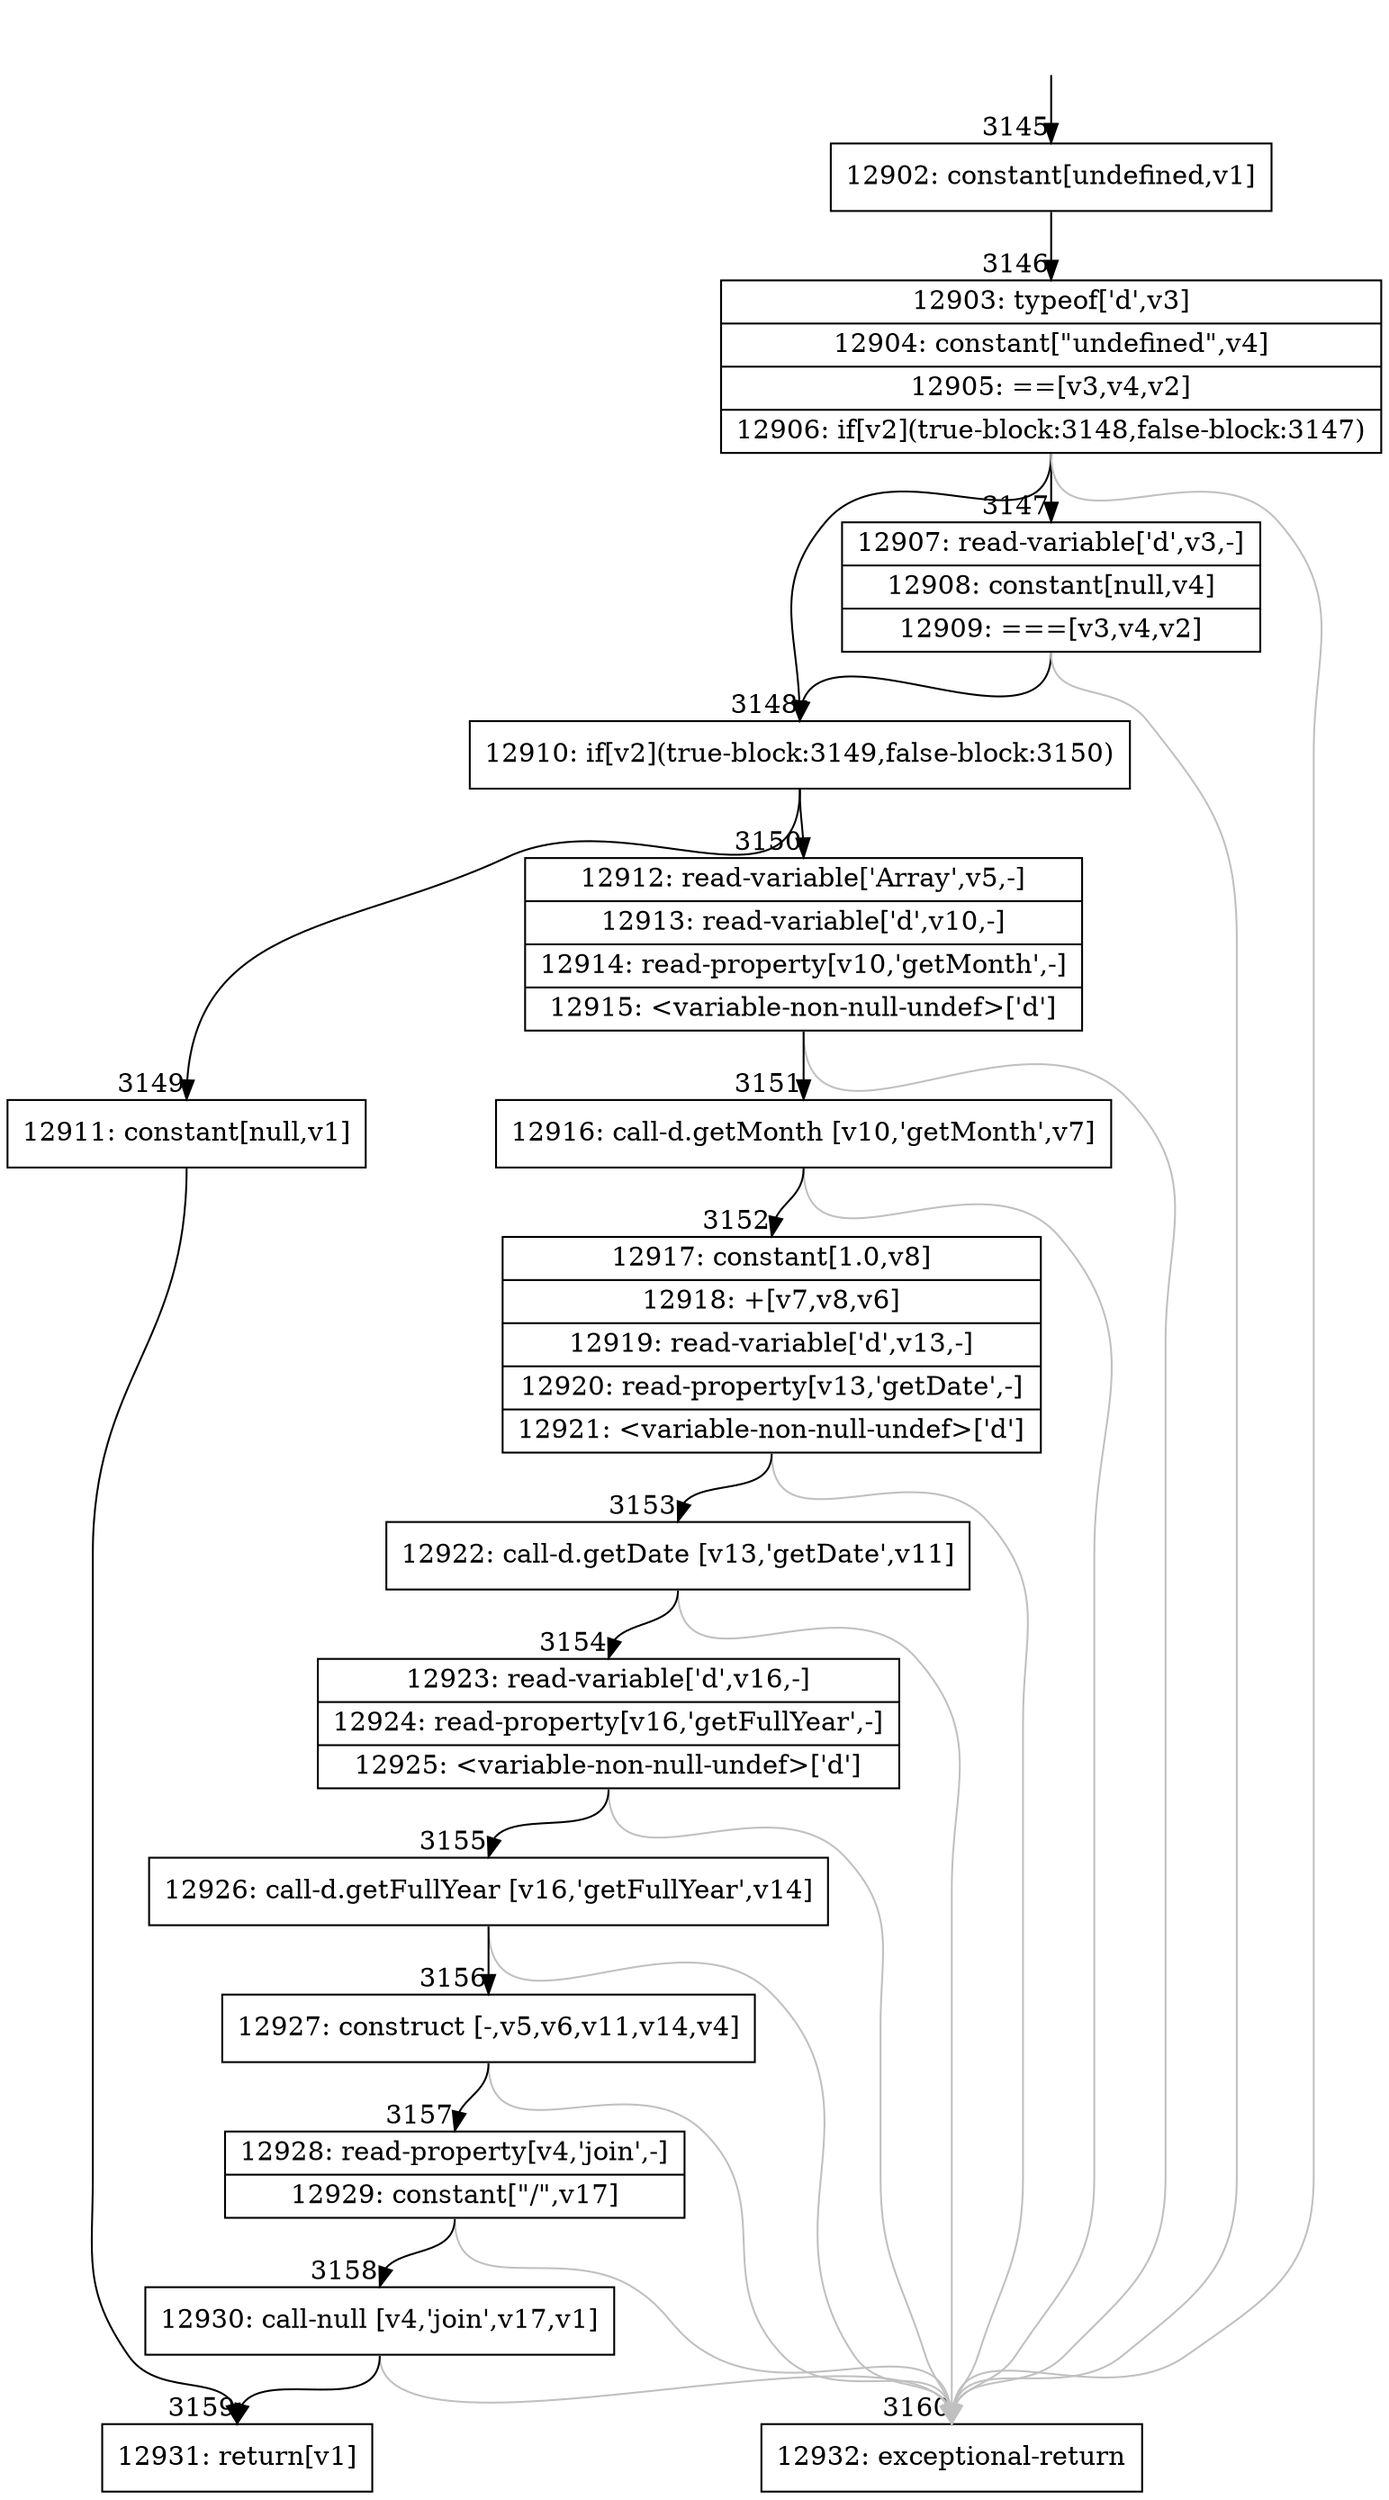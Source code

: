 digraph {
rankdir="TD"
BB_entry238[shape=none,label=""];
BB_entry238 -> BB3145 [tailport=s, headport=n, headlabel="    3145"]
BB3145 [shape=record label="{12902: constant[undefined,v1]}" ] 
BB3145 -> BB3146 [tailport=s, headport=n, headlabel="      3146"]
BB3146 [shape=record label="{12903: typeof['d',v3]|12904: constant[\"undefined\",v4]|12905: ==[v3,v4,v2]|12906: if[v2](true-block:3148,false-block:3147)}" ] 
BB3146 -> BB3148 [tailport=s, headport=n, headlabel="      3148"]
BB3146 -> BB3147 [tailport=s, headport=n, headlabel="      3147"]
BB3146 -> BB3160 [tailport=s, headport=n, color=gray, headlabel="      3160"]
BB3147 [shape=record label="{12907: read-variable['d',v3,-]|12908: constant[null,v4]|12909: ===[v3,v4,v2]}" ] 
BB3147 -> BB3148 [tailport=s, headport=n]
BB3147 -> BB3160 [tailport=s, headport=n, color=gray]
BB3148 [shape=record label="{12910: if[v2](true-block:3149,false-block:3150)}" ] 
BB3148 -> BB3149 [tailport=s, headport=n, headlabel="      3149"]
BB3148 -> BB3150 [tailport=s, headport=n, headlabel="      3150"]
BB3149 [shape=record label="{12911: constant[null,v1]}" ] 
BB3149 -> BB3159 [tailport=s, headport=n, headlabel="      3159"]
BB3150 [shape=record label="{12912: read-variable['Array',v5,-]|12913: read-variable['d',v10,-]|12914: read-property[v10,'getMonth',-]|12915: \<variable-non-null-undef\>['d']}" ] 
BB3150 -> BB3151 [tailport=s, headport=n, headlabel="      3151"]
BB3150 -> BB3160 [tailport=s, headport=n, color=gray]
BB3151 [shape=record label="{12916: call-d.getMonth [v10,'getMonth',v7]}" ] 
BB3151 -> BB3152 [tailport=s, headport=n, headlabel="      3152"]
BB3151 -> BB3160 [tailport=s, headport=n, color=gray]
BB3152 [shape=record label="{12917: constant[1.0,v8]|12918: +[v7,v8,v6]|12919: read-variable['d',v13,-]|12920: read-property[v13,'getDate',-]|12921: \<variable-non-null-undef\>['d']}" ] 
BB3152 -> BB3153 [tailport=s, headport=n, headlabel="      3153"]
BB3152 -> BB3160 [tailport=s, headport=n, color=gray]
BB3153 [shape=record label="{12922: call-d.getDate [v13,'getDate',v11]}" ] 
BB3153 -> BB3154 [tailport=s, headport=n, headlabel="      3154"]
BB3153 -> BB3160 [tailport=s, headport=n, color=gray]
BB3154 [shape=record label="{12923: read-variable['d',v16,-]|12924: read-property[v16,'getFullYear',-]|12925: \<variable-non-null-undef\>['d']}" ] 
BB3154 -> BB3155 [tailport=s, headport=n, headlabel="      3155"]
BB3154 -> BB3160 [tailport=s, headport=n, color=gray]
BB3155 [shape=record label="{12926: call-d.getFullYear [v16,'getFullYear',v14]}" ] 
BB3155 -> BB3156 [tailport=s, headport=n, headlabel="      3156"]
BB3155 -> BB3160 [tailport=s, headport=n, color=gray]
BB3156 [shape=record label="{12927: construct [-,v5,v6,v11,v14,v4]}" ] 
BB3156 -> BB3157 [tailport=s, headport=n, headlabel="      3157"]
BB3156 -> BB3160 [tailport=s, headport=n, color=gray]
BB3157 [shape=record label="{12928: read-property[v4,'join',-]|12929: constant[\"/\",v17]}" ] 
BB3157 -> BB3158 [tailport=s, headport=n, headlabel="      3158"]
BB3157 -> BB3160 [tailport=s, headport=n, color=gray]
BB3158 [shape=record label="{12930: call-null [v4,'join',v17,v1]}" ] 
BB3158 -> BB3159 [tailport=s, headport=n]
BB3158 -> BB3160 [tailport=s, headport=n, color=gray]
BB3159 [shape=record label="{12931: return[v1]}" ] 
BB3160 [shape=record label="{12932: exceptional-return}" ] 
//#$~ 2018
}
